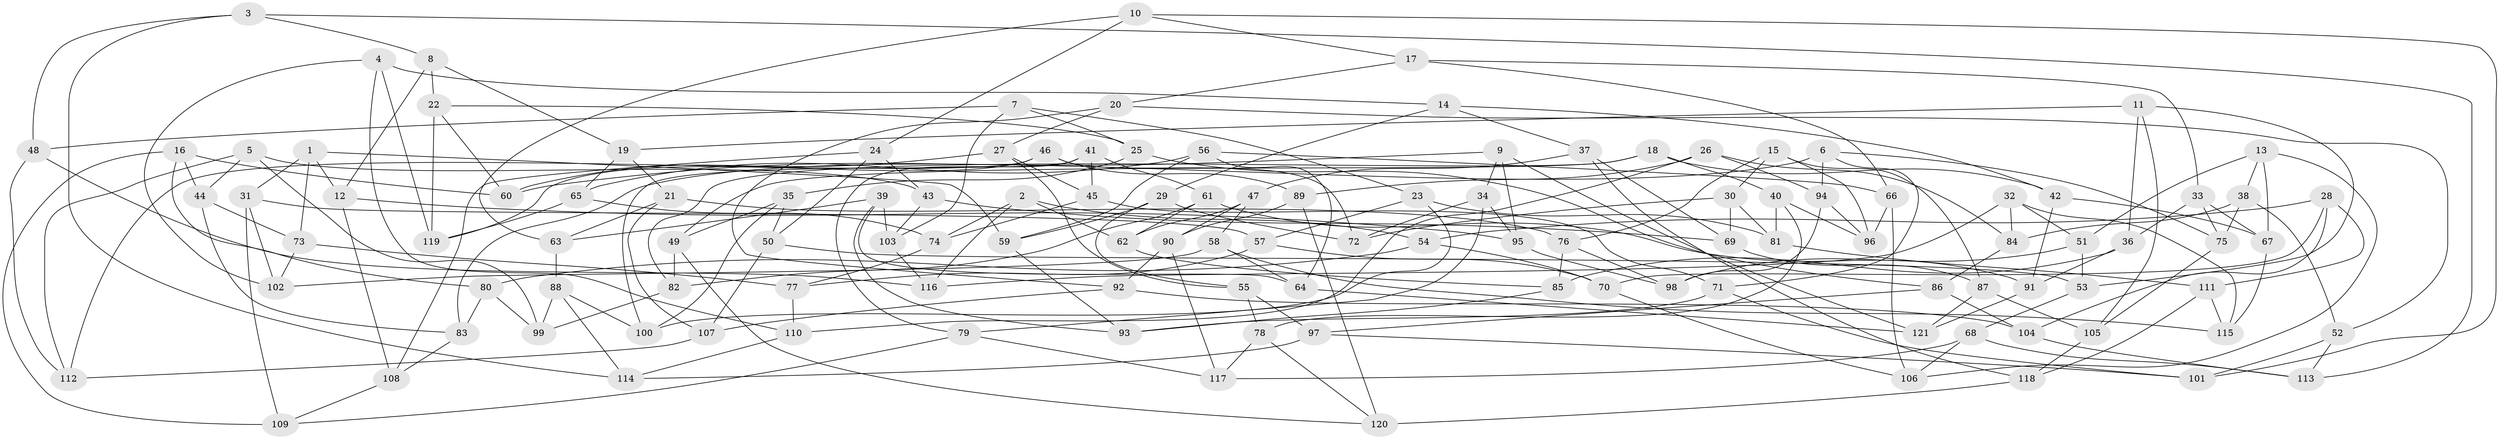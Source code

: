 // Generated by graph-tools (version 1.1) at 2025/11/02/27/25 16:11:47]
// undirected, 121 vertices, 242 edges
graph export_dot {
graph [start="1"]
  node [color=gray90,style=filled];
  1;
  2;
  3;
  4;
  5;
  6;
  7;
  8;
  9;
  10;
  11;
  12;
  13;
  14;
  15;
  16;
  17;
  18;
  19;
  20;
  21;
  22;
  23;
  24;
  25;
  26;
  27;
  28;
  29;
  30;
  31;
  32;
  33;
  34;
  35;
  36;
  37;
  38;
  39;
  40;
  41;
  42;
  43;
  44;
  45;
  46;
  47;
  48;
  49;
  50;
  51;
  52;
  53;
  54;
  55;
  56;
  57;
  58;
  59;
  60;
  61;
  62;
  63;
  64;
  65;
  66;
  67;
  68;
  69;
  70;
  71;
  72;
  73;
  74;
  75;
  76;
  77;
  78;
  79;
  80;
  81;
  82;
  83;
  84;
  85;
  86;
  87;
  88;
  89;
  90;
  91;
  92;
  93;
  94;
  95;
  96;
  97;
  98;
  99;
  100;
  101;
  102;
  103;
  104;
  105;
  106;
  107;
  108;
  109;
  110;
  111;
  112;
  113;
  114;
  115;
  116;
  117;
  118;
  119;
  120;
  121;
  1 -- 12;
  1 -- 73;
  1 -- 31;
  1 -- 59;
  2 -- 54;
  2 -- 116;
  2 -- 62;
  2 -- 74;
  3 -- 48;
  3 -- 113;
  3 -- 114;
  3 -- 8;
  4 -- 110;
  4 -- 14;
  4 -- 119;
  4 -- 102;
  5 -- 112;
  5 -- 44;
  5 -- 99;
  5 -- 43;
  6 -- 83;
  6 -- 94;
  6 -- 71;
  6 -- 75;
  7 -- 103;
  7 -- 25;
  7 -- 23;
  7 -- 48;
  8 -- 19;
  8 -- 22;
  8 -- 12;
  9 -- 34;
  9 -- 121;
  9 -- 95;
  9 -- 60;
  10 -- 63;
  10 -- 17;
  10 -- 24;
  10 -- 101;
  11 -- 19;
  11 -- 105;
  11 -- 36;
  11 -- 53;
  12 -- 95;
  12 -- 108;
  13 -- 106;
  13 -- 38;
  13 -- 51;
  13 -- 67;
  14 -- 42;
  14 -- 29;
  14 -- 37;
  15 -- 87;
  15 -- 96;
  15 -- 76;
  15 -- 30;
  16 -- 60;
  16 -- 44;
  16 -- 80;
  16 -- 109;
  17 -- 20;
  17 -- 66;
  17 -- 33;
  18 -- 49;
  18 -- 82;
  18 -- 40;
  18 -- 42;
  19 -- 21;
  19 -- 65;
  20 -- 52;
  20 -- 92;
  20 -- 27;
  21 -- 76;
  21 -- 63;
  21 -- 107;
  22 -- 60;
  22 -- 119;
  22 -- 25;
  23 -- 81;
  23 -- 100;
  23 -- 57;
  24 -- 43;
  24 -- 108;
  24 -- 50;
  25 -- 86;
  25 -- 35;
  26 -- 84;
  26 -- 89;
  26 -- 94;
  26 -- 110;
  27 -- 55;
  27 -- 45;
  27 -- 60;
  28 -- 54;
  28 -- 111;
  28 -- 104;
  28 -- 70;
  29 -- 59;
  29 -- 72;
  29 -- 55;
  30 -- 69;
  30 -- 81;
  30 -- 72;
  31 -- 109;
  31 -- 57;
  31 -- 102;
  32 -- 51;
  32 -- 84;
  32 -- 116;
  32 -- 115;
  33 -- 36;
  33 -- 67;
  33 -- 75;
  34 -- 72;
  34 -- 95;
  34 -- 79;
  35 -- 50;
  35 -- 49;
  35 -- 100;
  36 -- 85;
  36 -- 91;
  37 -- 69;
  37 -- 47;
  37 -- 118;
  38 -- 84;
  38 -- 52;
  38 -- 75;
  39 -- 93;
  39 -- 63;
  39 -- 64;
  39 -- 103;
  40 -- 78;
  40 -- 96;
  40 -- 81;
  41 -- 45;
  41 -- 61;
  41 -- 100;
  41 -- 79;
  42 -- 91;
  42 -- 67;
  43 -- 69;
  43 -- 103;
  44 -- 73;
  44 -- 83;
  45 -- 71;
  45 -- 74;
  46 -- 89;
  46 -- 112;
  46 -- 72;
  46 -- 119;
  47 -- 58;
  47 -- 90;
  47 -- 62;
  48 -- 116;
  48 -- 112;
  49 -- 120;
  49 -- 82;
  50 -- 53;
  50 -- 107;
  51 -- 53;
  51 -- 98;
  52 -- 113;
  52 -- 101;
  53 -- 68;
  54 -- 70;
  54 -- 80;
  55 -- 78;
  55 -- 97;
  56 -- 66;
  56 -- 64;
  56 -- 65;
  56 -- 59;
  57 -- 70;
  57 -- 77;
  58 -- 64;
  58 -- 115;
  58 -- 102;
  59 -- 93;
  61 -- 91;
  61 -- 62;
  61 -- 82;
  62 -- 85;
  63 -- 88;
  64 -- 121;
  65 -- 119;
  65 -- 74;
  66 -- 96;
  66 -- 106;
  67 -- 115;
  68 -- 106;
  68 -- 113;
  68 -- 117;
  69 -- 87;
  70 -- 106;
  71 -- 101;
  71 -- 93;
  73 -- 102;
  73 -- 77;
  74 -- 77;
  75 -- 105;
  76 -- 85;
  76 -- 98;
  77 -- 110;
  78 -- 120;
  78 -- 117;
  79 -- 109;
  79 -- 117;
  80 -- 83;
  80 -- 99;
  81 -- 111;
  82 -- 99;
  83 -- 108;
  84 -- 86;
  85 -- 93;
  86 -- 97;
  86 -- 104;
  87 -- 105;
  87 -- 121;
  88 -- 100;
  88 -- 99;
  88 -- 114;
  89 -- 120;
  89 -- 90;
  90 -- 92;
  90 -- 117;
  91 -- 121;
  92 -- 107;
  92 -- 104;
  94 -- 98;
  94 -- 96;
  95 -- 98;
  97 -- 114;
  97 -- 101;
  103 -- 116;
  104 -- 113;
  105 -- 118;
  107 -- 112;
  108 -- 109;
  110 -- 114;
  111 -- 118;
  111 -- 115;
  118 -- 120;
}
